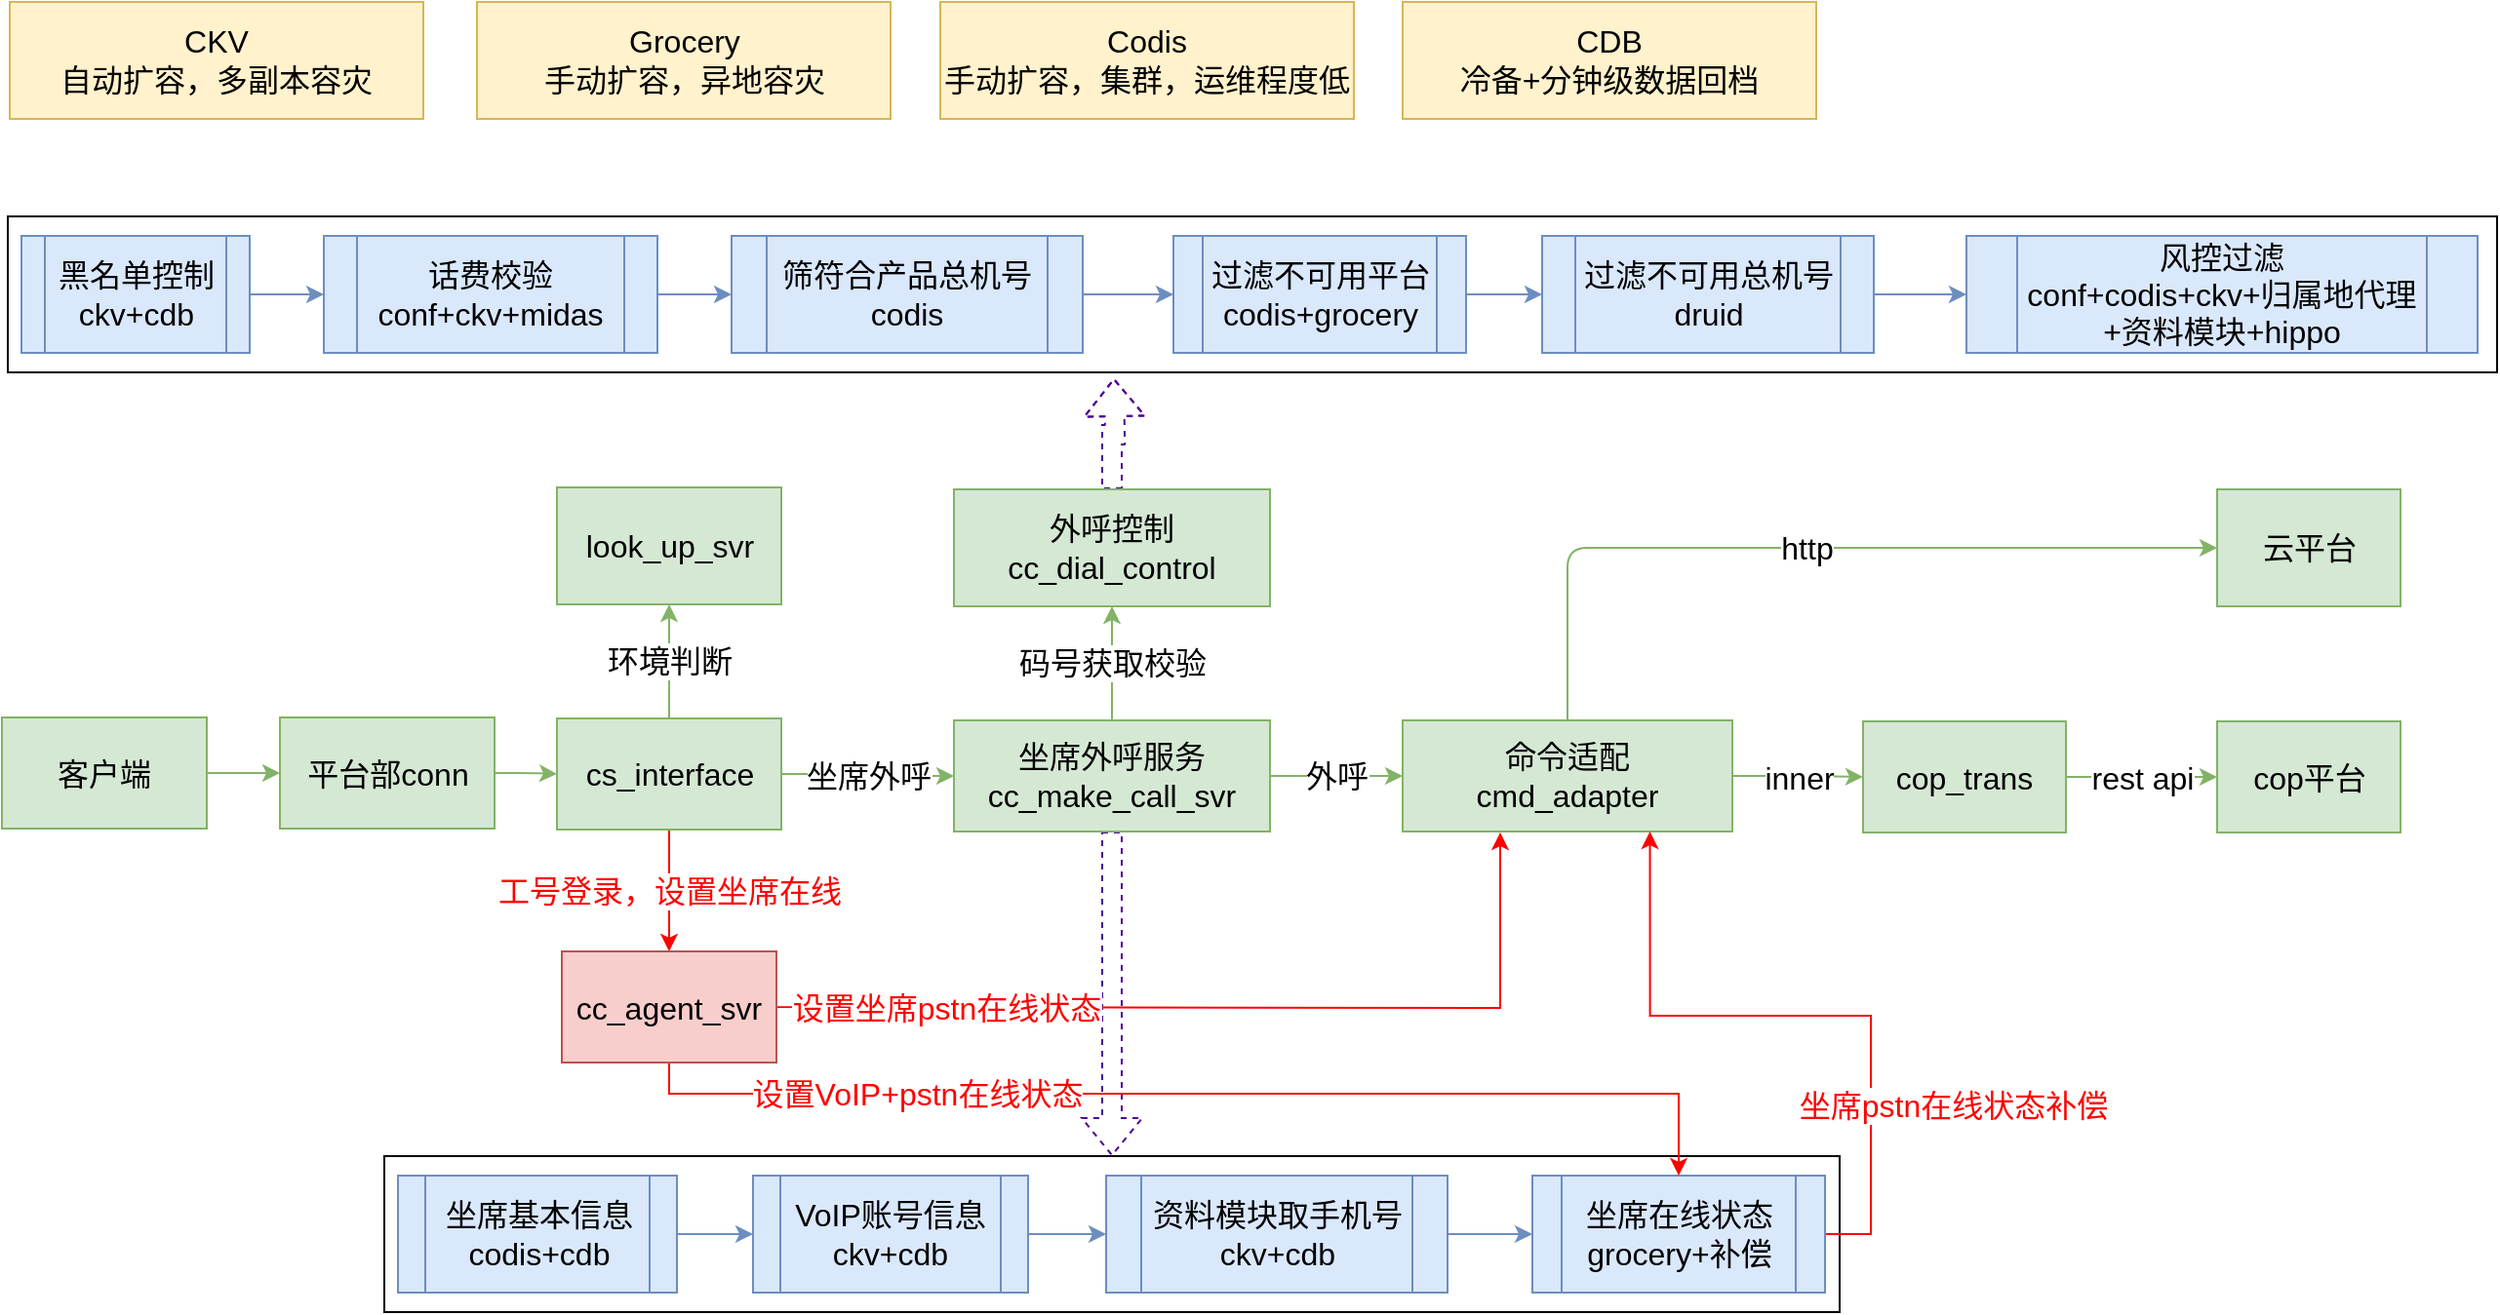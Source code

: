 <mxfile version="10.5.7" type="github"><diagram id="DBjnAbeaP9YmszvWATb3" name="Page-1"><mxGraphModel dx="1394" dy="774" grid="1" gridSize="10" guides="1" tooltips="1" connect="1" arrows="1" fold="1" page="1" pageScale="1" pageWidth="827" pageHeight="1169" math="0" shadow="0"><root><mxCell id="0"/><mxCell id="1" parent="0"/><mxCell id="lc-jiV8cPzj73NDCDdjP-26" value="" style="rounded=0;whiteSpace=wrap;html=1;fontSize=16;" parent="1" vertex="1"><mxGeometry x="24" y="150" width="1276" height="80" as="geometry"/></mxCell><mxCell id="lc-jiV8cPzj73NDCDdjP-3" value="" style="edgeStyle=orthogonalEdgeStyle;orthogonalLoop=1;jettySize=auto;html=1;fontSize=16;fillColor=#d5e8d4;strokeColor=#82b366;" parent="1" source="lc-jiV8cPzj73NDCDdjP-1" target="lc-jiV8cPzj73NDCDdjP-2" edge="1"><mxGeometry relative="1" as="geometry"/></mxCell><mxCell id="lc-jiV8cPzj73NDCDdjP-1" value="客户端" style="whiteSpace=wrap;html=1;fontSize=16;fillColor=#d5e8d4;strokeColor=#82b366;" parent="1" vertex="1"><mxGeometry x="21" y="407" width="105" height="57" as="geometry"/></mxCell><mxCell id="lc-jiV8cPzj73NDCDdjP-5" value="" style="edgeStyle=orthogonalEdgeStyle;orthogonalLoop=1;jettySize=auto;html=1;fontSize=16;fillColor=#d5e8d4;strokeColor=#82b366;" parent="1" source="lc-jiV8cPzj73NDCDdjP-2" target="lc-jiV8cPzj73NDCDdjP-4" edge="1"><mxGeometry relative="1" as="geometry"/></mxCell><mxCell id="lc-jiV8cPzj73NDCDdjP-2" value="平台部conn" style="whiteSpace=wrap;html=1;fontSize=16;fillColor=#d5e8d4;strokeColor=#82b366;" parent="1" vertex="1"><mxGeometry x="163.5" y="407" width="110" height="57" as="geometry"/></mxCell><mxCell id="lc-jiV8cPzj73NDCDdjP-8" value="环境判断" style="edgeStyle=orthogonalEdgeStyle;orthogonalLoop=1;jettySize=auto;html=1;fontSize=16;fillColor=#d5e8d4;strokeColor=#82b366;" parent="1" source="lc-jiV8cPzj73NDCDdjP-4" target="lc-jiV8cPzj73NDCDdjP-7" edge="1"><mxGeometry relative="1" as="geometry"/></mxCell><mxCell id="lc-jiV8cPzj73NDCDdjP-10" value="坐席外呼" style="edgeStyle=orthogonalEdgeStyle;orthogonalLoop=1;jettySize=auto;html=1;fontSize=16;fillColor=#d5e8d4;strokeColor=#82b366;" parent="1" source="lc-jiV8cPzj73NDCDdjP-4" target="lc-jiV8cPzj73NDCDdjP-9" edge="1"><mxGeometry relative="1" as="geometry"/></mxCell><mxCell id="lc-jiV8cPzj73NDCDdjP-74" value="&lt;font color=&quot;#ff0000&quot;&gt;工号登录，设置坐席在线&lt;/font&gt;" style="edgeStyle=orthogonalEdgeStyle;rounded=0;orthogonalLoop=1;jettySize=auto;html=1;entryX=0.5;entryY=0;entryDx=0;entryDy=0;startArrow=none;startFill=0;strokeColor=#FF0000;fontSize=16;" parent="1" source="lc-jiV8cPzj73NDCDdjP-4" target="lc-jiV8cPzj73NDCDdjP-63" edge="1"><mxGeometry relative="1" as="geometry"/></mxCell><mxCell id="lc-jiV8cPzj73NDCDdjP-4" value="cs_interface" style="whiteSpace=wrap;html=1;fontSize=16;fillColor=#d5e8d4;strokeColor=#82b366;" parent="1" vertex="1"><mxGeometry x="305.5" y="407.5" width="115" height="57" as="geometry"/></mxCell><mxCell id="lc-jiV8cPzj73NDCDdjP-20" value="码号获取校验" style="edgeStyle=orthogonalEdgeStyle;orthogonalLoop=1;jettySize=auto;html=1;fontSize=16;fillColor=#d5e8d4;strokeColor=#82b366;" parent="1" source="lc-jiV8cPzj73NDCDdjP-9" target="lc-jiV8cPzj73NDCDdjP-19" edge="1"><mxGeometry relative="1" as="geometry"/></mxCell><mxCell id="lc-jiV8cPzj73NDCDdjP-53" value="" style="edgeStyle=orthogonalEdgeStyle;shape=flexArrow;rounded=0;orthogonalLoop=1;jettySize=auto;html=1;dashed=1;strokeColor=#4C0099;fontSize=16;entryX=0.5;entryY=0;entryDx=0;entryDy=0;" parent="1" source="lc-jiV8cPzj73NDCDdjP-9" target="lc-jiV8cPzj73NDCDdjP-41" edge="1"><mxGeometry relative="1" as="geometry"/></mxCell><mxCell id="lc-jiV8cPzj73NDCDdjP-81" value="外呼" style="edgeStyle=orthogonalEdgeStyle;rounded=0;orthogonalLoop=1;jettySize=auto;html=1;startArrow=none;startFill=0;strokeColor=#82b366;fontSize=16;fillColor=#d5e8d4;" parent="1" source="lc-jiV8cPzj73NDCDdjP-9" target="lc-jiV8cPzj73NDCDdjP-11" edge="1"><mxGeometry relative="1" as="geometry"/></mxCell><mxCell id="lc-jiV8cPzj73NDCDdjP-9" value="坐席外呼服务&lt;br&gt;cc_make_call_svr" style="whiteSpace=wrap;html=1;fontSize=16;fillColor=#d5e8d4;strokeColor=#82b366;" parent="1" vertex="1"><mxGeometry x="509" y="408.5" width="162" height="57" as="geometry"/></mxCell><mxCell id="lc-jiV8cPzj73NDCDdjP-22" value="" style="edgeStyle=orthogonalEdgeStyle;rounded=0;orthogonalLoop=1;jettySize=auto;html=1;fontSize=16;dashed=1;shape=flexArrow;strokeColor=#4C0099;" parent="1" source="lc-jiV8cPzj73NDCDdjP-19" edge="1"><mxGeometry relative="1" as="geometry"><mxPoint x="591" y="233" as="targetPoint"/></mxGeometry></mxCell><mxCell id="lc-jiV8cPzj73NDCDdjP-19" value="外呼控制&lt;br&gt;cc_dial_control&lt;br&gt;" style="whiteSpace=wrap;html=1;fontSize=16;fillColor=#d5e8d4;strokeColor=#82b366;" parent="1" vertex="1"><mxGeometry x="509" y="290" width="162" height="60" as="geometry"/></mxCell><mxCell id="lc-jiV8cPzj73NDCDdjP-14" value="inner" style="edgeStyle=orthogonalEdgeStyle;orthogonalLoop=1;jettySize=auto;html=1;fontSize=16;fillColor=#d5e8d4;strokeColor=#82b366;" parent="1" source="lc-jiV8cPzj73NDCDdjP-11" target="lc-jiV8cPzj73NDCDdjP-13" edge="1"><mxGeometry relative="1" as="geometry"/></mxCell><mxCell id="lc-jiV8cPzj73NDCDdjP-16" value="http" style="edgeStyle=orthogonalEdgeStyle;orthogonalLoop=1;jettySize=auto;html=1;fontSize=16;fillColor=#d5e8d4;strokeColor=#82b366;" parent="1" source="lc-jiV8cPzj73NDCDdjP-11" target="lc-jiV8cPzj73NDCDdjP-15" edge="1"><mxGeometry relative="1" as="geometry"><Array as="points"><mxPoint x="824" y="320"/></Array></mxGeometry></mxCell><mxCell id="lc-jiV8cPzj73NDCDdjP-11" value="命令适配&lt;br&gt;cmd_adapter" style="whiteSpace=wrap;html=1;fontSize=16;fillColor=#d5e8d4;strokeColor=#82b366;" parent="1" vertex="1"><mxGeometry x="739" y="408.5" width="169" height="57" as="geometry"/></mxCell><mxCell id="lc-jiV8cPzj73NDCDdjP-15" value="云平台" style="whiteSpace=wrap;html=1;fontSize=16;fillColor=#d5e8d4;strokeColor=#82b366;" parent="1" vertex="1"><mxGeometry x="1156.5" y="290" width="94" height="60" as="geometry"/></mxCell><mxCell id="lc-jiV8cPzj73NDCDdjP-18" value="rest api" style="edgeStyle=orthogonalEdgeStyle;orthogonalLoop=1;jettySize=auto;html=1;fontSize=16;fillColor=#d5e8d4;strokeColor=#82b366;" parent="1" source="lc-jiV8cPzj73NDCDdjP-13" target="lc-jiV8cPzj73NDCDdjP-17" edge="1"><mxGeometry relative="1" as="geometry"/></mxCell><mxCell id="lc-jiV8cPzj73NDCDdjP-13" value="cop_trans" style="whiteSpace=wrap;html=1;fontSize=16;fillColor=#d5e8d4;strokeColor=#82b366;" parent="1" vertex="1"><mxGeometry x="975" y="409" width="104" height="57" as="geometry"/></mxCell><mxCell id="lc-jiV8cPzj73NDCDdjP-17" value="cop平台" style="whiteSpace=wrap;html=1;fontSize=16;fillColor=#d5e8d4;strokeColor=#82b366;" parent="1" vertex="1"><mxGeometry x="1156.5" y="409" width="94" height="57" as="geometry"/></mxCell><mxCell id="lc-jiV8cPzj73NDCDdjP-7" value="look_up_svr" style="whiteSpace=wrap;html=1;fontSize=16;fillColor=#d5e8d4;strokeColor=#82b366;" parent="1" vertex="1"><mxGeometry x="305.5" y="289" width="115" height="60" as="geometry"/></mxCell><mxCell id="lc-jiV8cPzj73NDCDdjP-25" value="" style="edgeStyle=orthogonalEdgeStyle;rounded=0;orthogonalLoop=1;jettySize=auto;html=1;fontSize=16;fillColor=#dae8fc;strokeColor=#6c8ebf;" parent="1" source="lc-jiV8cPzj73NDCDdjP-23" target="lc-jiV8cPzj73NDCDdjP-24" edge="1"><mxGeometry relative="1" as="geometry"/></mxCell><mxCell id="lc-jiV8cPzj73NDCDdjP-23" value="黑名单控制&lt;br&gt;ckv+cdb&lt;br&gt;" style="shape=process;whiteSpace=wrap;html=1;backgroundOutline=1;fontSize=16;flipH=0;flipV=0;fillColor=#dae8fc;strokeColor=#6c8ebf;" parent="1" vertex="1"><mxGeometry x="31" y="160" width="117" height="60" as="geometry"/></mxCell><mxCell id="lc-jiV8cPzj73NDCDdjP-28" value="" style="edgeStyle=orthogonalEdgeStyle;rounded=0;orthogonalLoop=1;jettySize=auto;html=1;fontSize=16;fillColor=#dae8fc;strokeColor=#6c8ebf;" parent="1" source="lc-jiV8cPzj73NDCDdjP-24" target="lc-jiV8cPzj73NDCDdjP-27" edge="1"><mxGeometry relative="1" as="geometry"/></mxCell><mxCell id="lc-jiV8cPzj73NDCDdjP-24" value="话费校验&lt;br&gt;conf+ckv+midas&lt;br&gt;" style="shape=process;whiteSpace=wrap;html=1;backgroundOutline=1;fontSize=16;flipH=0;flipV=0;fillColor=#dae8fc;strokeColor=#6c8ebf;" parent="1" vertex="1"><mxGeometry x="186" y="160" width="171" height="60" as="geometry"/></mxCell><mxCell id="lc-jiV8cPzj73NDCDdjP-30" value="" style="edgeStyle=orthogonalEdgeStyle;rounded=0;orthogonalLoop=1;jettySize=auto;html=1;fontSize=16;fillColor=#dae8fc;strokeColor=#6c8ebf;" parent="1" source="lc-jiV8cPzj73NDCDdjP-27" target="lc-jiV8cPzj73NDCDdjP-29" edge="1"><mxGeometry relative="1" as="geometry"/></mxCell><mxCell id="lc-jiV8cPzj73NDCDdjP-27" value="筛符合产品总机号&lt;br&gt;codis&lt;br&gt;" style="shape=process;whiteSpace=wrap;html=1;backgroundOutline=1;fontSize=16;flipH=0;flipV=0;fillColor=#dae8fc;strokeColor=#6c8ebf;" parent="1" vertex="1"><mxGeometry x="395" y="160" width="180" height="60" as="geometry"/></mxCell><mxCell id="lc-jiV8cPzj73NDCDdjP-32" value="" style="edgeStyle=orthogonalEdgeStyle;rounded=0;orthogonalLoop=1;jettySize=auto;html=1;fontSize=16;fillColor=#dae8fc;strokeColor=#6c8ebf;" parent="1" source="lc-jiV8cPzj73NDCDdjP-29" target="lc-jiV8cPzj73NDCDdjP-31" edge="1"><mxGeometry relative="1" as="geometry"/></mxCell><mxCell id="lc-jiV8cPzj73NDCDdjP-29" value="过滤不可用平台&lt;br&gt;codis+grocery&lt;br&gt;" style="shape=process;whiteSpace=wrap;html=1;backgroundOutline=1;fontSize=16;flipH=0;flipV=0;fillColor=#dae8fc;strokeColor=#6c8ebf;" parent="1" vertex="1"><mxGeometry x="621.5" y="160" width="150" height="60" as="geometry"/></mxCell><mxCell id="lc-jiV8cPzj73NDCDdjP-34" value="" style="edgeStyle=orthogonalEdgeStyle;rounded=0;orthogonalLoop=1;jettySize=auto;html=1;fontSize=16;fillColor=#dae8fc;strokeColor=#6c8ebf;" parent="1" source="lc-jiV8cPzj73NDCDdjP-31" target="lc-jiV8cPzj73NDCDdjP-33" edge="1"><mxGeometry relative="1" as="geometry"/></mxCell><mxCell id="lc-jiV8cPzj73NDCDdjP-31" value="过滤不可用总机号&lt;br&gt;druid&lt;br&gt;" style="shape=process;whiteSpace=wrap;html=1;backgroundOutline=1;fontSize=16;flipH=0;flipV=0;fillColor=#dae8fc;strokeColor=#6c8ebf;" parent="1" vertex="1"><mxGeometry x="810.5" y="160" width="170" height="60" as="geometry"/></mxCell><mxCell id="lc-jiV8cPzj73NDCDdjP-33" value="风控过滤&lt;br&gt;conf+codis+ckv+归属地代理+资料模块+hippo&lt;br&gt;" style="shape=process;whiteSpace=wrap;html=1;backgroundOutline=1;fontSize=16;flipH=0;flipV=0;fillColor=#dae8fc;strokeColor=#6c8ebf;" parent="1" vertex="1"><mxGeometry x="1028" y="160" width="262" height="60" as="geometry"/></mxCell><mxCell id="lc-jiV8cPzj73NDCDdjP-38" value="CKV&lt;br&gt;自动扩容，多副本容灾&lt;br&gt;" style="rounded=0;whiteSpace=wrap;html=1;fontSize=16;fillColor=#fff2cc;strokeColor=#d6b656;" parent="1" vertex="1"><mxGeometry x="25" y="40" width="212" height="60" as="geometry"/></mxCell><mxCell id="lc-jiV8cPzj73NDCDdjP-41" value="" style="rounded=0;whiteSpace=wrap;html=1;fontSize=16;" parent="1" vertex="1"><mxGeometry x="217" y="632" width="746" height="80" as="geometry"/></mxCell><mxCell id="lc-jiV8cPzj73NDCDdjP-42" value="" style="edgeStyle=orthogonalEdgeStyle;rounded=0;orthogonalLoop=1;jettySize=auto;html=1;fontSize=16;fillColor=#dae8fc;strokeColor=#6c8ebf;" parent="1" source="lc-jiV8cPzj73NDCDdjP-43" target="lc-jiV8cPzj73NDCDdjP-45" edge="1"><mxGeometry relative="1" as="geometry"/></mxCell><mxCell id="lc-jiV8cPzj73NDCDdjP-43" value="坐席基本信息&lt;br&gt;codis+cdb&lt;br&gt;" style="shape=process;whiteSpace=wrap;html=1;backgroundOutline=1;fontSize=16;flipH=1;flipV=1;fillColor=#dae8fc;strokeColor=#6c8ebf;" parent="1" vertex="1"><mxGeometry x="224" y="642" width="143" height="60" as="geometry"/></mxCell><mxCell id="lc-jiV8cPzj73NDCDdjP-44" value="" style="edgeStyle=orthogonalEdgeStyle;rounded=0;orthogonalLoop=1;jettySize=auto;html=1;fontSize=16;fillColor=#dae8fc;strokeColor=#6c8ebf;" parent="1" source="lc-jiV8cPzj73NDCDdjP-45" target="lc-jiV8cPzj73NDCDdjP-47" edge="1"><mxGeometry relative="1" as="geometry"/></mxCell><mxCell id="lc-jiV8cPzj73NDCDdjP-45" value="VoIP账号信息&lt;br&gt;ckv+cdb&lt;br&gt;" style="shape=process;whiteSpace=wrap;html=1;backgroundOutline=1;fontSize=16;flipH=1;flipV=1;fillColor=#dae8fc;strokeColor=#6c8ebf;" parent="1" vertex="1"><mxGeometry x="406" y="642" width="141" height="60" as="geometry"/></mxCell><mxCell id="lc-jiV8cPzj73NDCDdjP-46" value="" style="edgeStyle=orthogonalEdgeStyle;rounded=0;orthogonalLoop=1;jettySize=auto;html=1;fontSize=16;fillColor=#dae8fc;strokeColor=#6c8ebf;" parent="1" source="lc-jiV8cPzj73NDCDdjP-47" target="lc-jiV8cPzj73NDCDdjP-49" edge="1"><mxGeometry relative="1" as="geometry"/></mxCell><mxCell id="lc-jiV8cPzj73NDCDdjP-47" value="资料模块取手机号&lt;br&gt;ckv+cdb&lt;br&gt;" style="shape=process;whiteSpace=wrap;html=1;backgroundOutline=1;fontSize=16;flipH=1;flipV=1;fillColor=#dae8fc;strokeColor=#6c8ebf;" parent="1" vertex="1"><mxGeometry x="587" y="642" width="175" height="60" as="geometry"/></mxCell><mxCell id="lc-jiV8cPzj73NDCDdjP-78" style="edgeStyle=orthogonalEdgeStyle;rounded=0;orthogonalLoop=1;jettySize=auto;html=1;entryX=0.75;entryY=1;entryDx=0;entryDy=0;startArrow=none;startFill=0;strokeColor=#FF0000;fontSize=16;" parent="1" source="lc-jiV8cPzj73NDCDdjP-49" target="lc-jiV8cPzj73NDCDdjP-11" edge="1"><mxGeometry relative="1" as="geometry"><Array as="points"><mxPoint x="979" y="672"/><mxPoint x="979" y="560"/><mxPoint x="866" y="560"/></Array></mxGeometry></mxCell><mxCell id="lc-jiV8cPzj73NDCDdjP-79" value="坐席pstn在线状态补偿" style="text;html=1;resizable=0;points=[];align=center;verticalAlign=middle;labelBackgroundColor=#ffffff;fontSize=16;fontColor=#FF0000;" parent="lc-jiV8cPzj73NDCDdjP-78" vertex="1" connectable="0"><mxGeometry x="0.244" relative="1" as="geometry"><mxPoint x="120" y="46" as="offset"/></mxGeometry></mxCell><mxCell id="lc-jiV8cPzj73NDCDdjP-49" value="坐席在线状态&lt;br&gt;grocery+补偿&lt;br&gt;" style="shape=process;whiteSpace=wrap;html=1;backgroundOutline=1;fontSize=16;flipH=1;flipV=1;fillColor=#dae8fc;strokeColor=#6c8ebf;" parent="1" vertex="1"><mxGeometry x="805.5" y="642" width="150" height="60" as="geometry"/></mxCell><mxCell id="lc-jiV8cPzj73NDCDdjP-65" style="edgeStyle=orthogonalEdgeStyle;rounded=0;orthogonalLoop=1;jettySize=auto;html=1;startArrow=none;startFill=0;strokeColor=#FF0000;fontSize=16;exitX=1;exitY=0.5;exitDx=0;exitDy=0;" parent="1" source="lc-jiV8cPzj73NDCDdjP-63" edge="1"><mxGeometry relative="1" as="geometry"><mxPoint x="789" y="466" as="targetPoint"/><Array as="points"><mxPoint x="394" y="556"/><mxPoint x="789" y="556"/></Array></mxGeometry></mxCell><mxCell id="lc-jiV8cPzj73NDCDdjP-71" value="设置坐席pstn在线状态" style="text;html=1;resizable=0;points=[];align=center;verticalAlign=middle;labelBackgroundColor=#ffffff;fontSize=16;fontColor=#FF0000;" parent="lc-jiV8cPzj73NDCDdjP-65" vertex="1" connectable="0"><mxGeometry x="0.157" y="1" relative="1" as="geometry"><mxPoint x="-160" y="0.5" as="offset"/></mxGeometry></mxCell><mxCell id="lc-jiV8cPzj73NDCDdjP-76" style="edgeStyle=orthogonalEdgeStyle;rounded=0;orthogonalLoop=1;jettySize=auto;html=1;entryX=0.5;entryY=0;entryDx=0;entryDy=0;startArrow=none;startFill=0;strokeColor=#FF0000;fontSize=16;" parent="1" source="lc-jiV8cPzj73NDCDdjP-63" target="lc-jiV8cPzj73NDCDdjP-49" edge="1"><mxGeometry relative="1" as="geometry"><Array as="points"><mxPoint x="363" y="600"/><mxPoint x="881" y="600"/></Array></mxGeometry></mxCell><mxCell id="lc-jiV8cPzj73NDCDdjP-77" value="设置VoIP+pstn在线状态" style="text;html=1;resizable=0;points=[];align=center;verticalAlign=middle;labelBackgroundColor=#ffffff;fontSize=16;fontColor=#FF0000;" parent="lc-jiV8cPzj73NDCDdjP-76" vertex="1" connectable="0"><mxGeometry x="-0.295" y="-1" relative="1" as="geometry"><mxPoint x="-60" y="-1" as="offset"/></mxGeometry></mxCell><mxCell id="lc-jiV8cPzj73NDCDdjP-63" value="cc_agent_svr" style="whiteSpace=wrap;html=1;fontSize=16;fillColor=#f8cecc;strokeColor=#b85450;" parent="1" vertex="1"><mxGeometry x="308" y="527" width="110" height="57" as="geometry"/></mxCell><mxCell id="1ZRwRh5q5WyiN0srMnRm-1" value="Grocery&lt;br&gt;手动扩容，异地容灾&lt;br&gt;" style="rounded=0;whiteSpace=wrap;html=1;fontSize=16;fillColor=#fff2cc;strokeColor=#d6b656;" vertex="1" parent="1"><mxGeometry x="264.5" y="40" width="212" height="60" as="geometry"/></mxCell><mxCell id="1ZRwRh5q5WyiN0srMnRm-2" value="Codis&lt;br&gt;手动扩容，集群，运维程度低&lt;br&gt;" style="rounded=0;whiteSpace=wrap;html=1;fontSize=16;fillColor=#fff2cc;strokeColor=#d6b656;" vertex="1" parent="1"><mxGeometry x="502" y="40" width="212" height="60" as="geometry"/></mxCell><mxCell id="1ZRwRh5q5WyiN0srMnRm-3" value="CDB&lt;br&gt;冷备+分钟级数据回档&lt;br&gt;" style="rounded=0;whiteSpace=wrap;html=1;fontSize=16;fillColor=#fff2cc;strokeColor=#d6b656;" vertex="1" parent="1"><mxGeometry x="739" y="40" width="212" height="60" as="geometry"/></mxCell></root></mxGraphModel></diagram></mxfile>